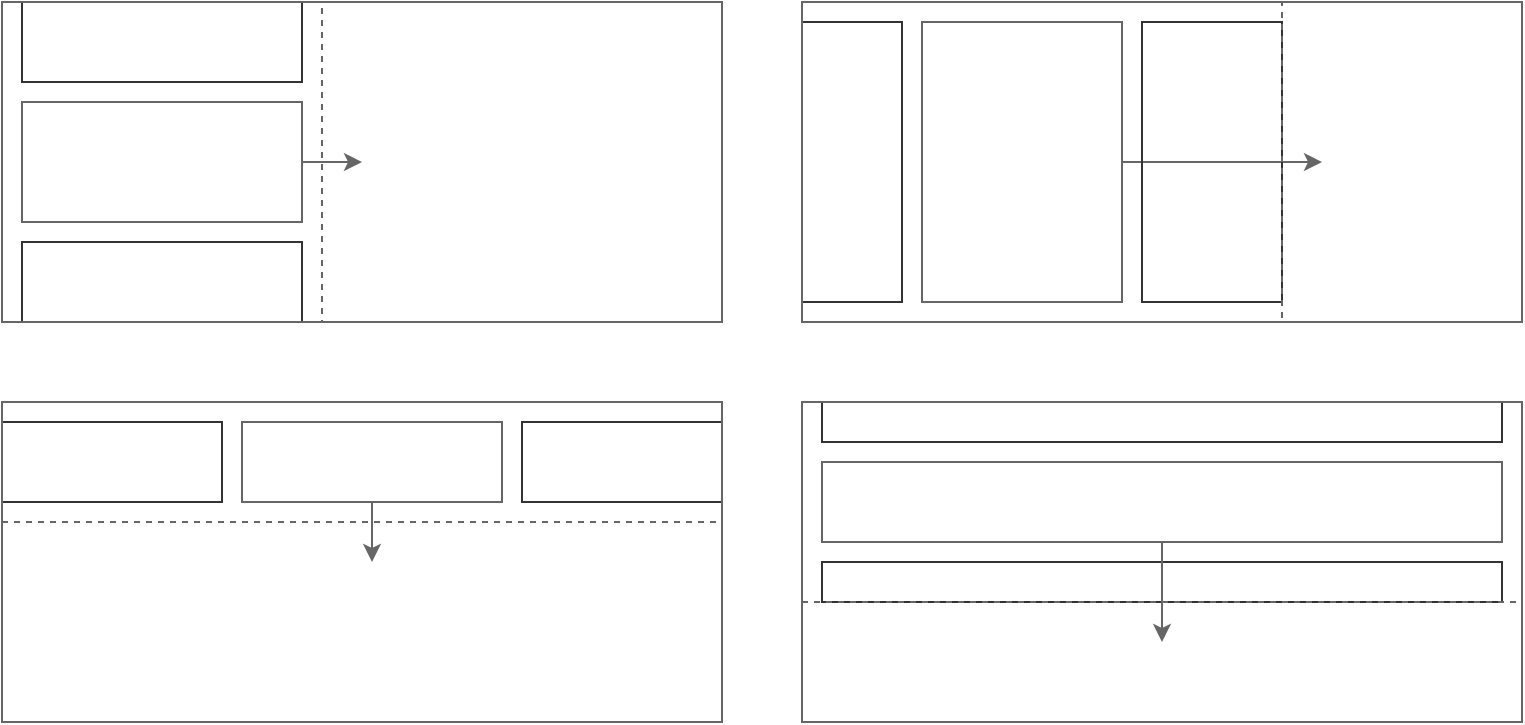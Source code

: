 <mxfile version="24.7.5">
  <diagram name="Page-1" id="Hzlsd_Lw4jd75wHJETEL">
    <mxGraphModel dx="1114" dy="999" grid="1" gridSize="10" guides="1" tooltips="1" connect="1" arrows="1" fold="1" page="1" pageScale="1" pageWidth="850" pageHeight="1100" math="0" shadow="0">
      <root>
        <mxCell id="0" />
        <mxCell id="1" parent="0" />
        <mxCell id="g1yaYsR-RHXT8jzuskom-3" value="" style="rounded=0;whiteSpace=wrap;html=1;fontSize=24;align=left;fillColor=none;strokeColor=#666666;dashed=1;" parent="1" vertex="1">
          <mxGeometry x="200" y="80" width="200" height="160" as="geometry" />
        </mxCell>
        <mxCell id="g1yaYsR-RHXT8jzuskom-4" value="" style="rounded=0;whiteSpace=wrap;html=1;fontSize=12;align=center;fillColor=none;strokeColor=#333333;" parent="1" vertex="1">
          <mxGeometry x="50" y="80" width="140" height="40" as="geometry" />
        </mxCell>
        <mxCell id="g1yaYsR-RHXT8jzuskom-5" value="" style="rounded=0;whiteSpace=wrap;html=1;fontSize=12;align=center;fillColor=none;strokeColor=#666666;" parent="1" vertex="1">
          <mxGeometry x="50" y="130" width="140" height="60" as="geometry" />
        </mxCell>
        <mxCell id="g1yaYsR-RHXT8jzuskom-6" value="" style="rounded=0;whiteSpace=wrap;html=1;fontSize=12;align=center;fillColor=none;strokeColor=#333333;" parent="1" vertex="1">
          <mxGeometry x="50" y="200" width="140" height="40" as="geometry" />
        </mxCell>
        <mxCell id="g1yaYsR-RHXT8jzuskom-8" value="&lt;span style=&quot;font-size: 12px;&quot;&gt;&amp;nbsp;&lt;/span&gt;" style="rounded=0;whiteSpace=wrap;html=1;fontSize=24;align=center;fillColor=none;strokeColor=none;verticalAlign=middle;spacingBottom=8;" parent="1" vertex="1">
          <mxGeometry x="220" y="140" width="180" height="40" as="geometry" />
        </mxCell>
        <mxCell id="g1yaYsR-RHXT8jzuskom-12" value="" style="endArrow=classic;html=1;rounded=0;exitX=1;exitY=0.5;exitDx=0;exitDy=0;strokeColor=#666666;" parent="1" source="g1yaYsR-RHXT8jzuskom-5" target="g1yaYsR-RHXT8jzuskom-8" edge="1">
          <mxGeometry width="50" height="50" relative="1" as="geometry">
            <mxPoint x="70" y="490" as="sourcePoint" />
            <mxPoint x="120" y="440" as="targetPoint" />
          </mxGeometry>
        </mxCell>
        <mxCell id="g1yaYsR-RHXT8jzuskom-14" value="" style="rounded=0;whiteSpace=wrap;html=1;fontSize=24;align=left;fillColor=none;strokeColor=#666666;dashed=1;" parent="1" vertex="1">
          <mxGeometry x="40" y="340" width="360" height="100" as="geometry" />
        </mxCell>
        <mxCell id="g1yaYsR-RHXT8jzuskom-15" value="" style="rounded=0;whiteSpace=wrap;html=1;fontSize=12;align=center;fillColor=none;strokeColor=#333333;" parent="1" vertex="1">
          <mxGeometry x="40" y="290" width="110" height="40" as="geometry" />
        </mxCell>
        <mxCell id="g1yaYsR-RHXT8jzuskom-16" value="" style="rounded=0;whiteSpace=wrap;html=1;fontSize=12;align=center;fillColor=none;strokeColor=#666666;" parent="1" vertex="1">
          <mxGeometry x="160" y="290" width="130" height="40" as="geometry" />
        </mxCell>
        <mxCell id="g1yaYsR-RHXT8jzuskom-21" value="" style="endArrow=classic;html=1;rounded=0;exitX=0.5;exitY=1;exitDx=0;exitDy=0;strokeColor=#666666;" parent="1" source="g1yaYsR-RHXT8jzuskom-16" target="g1yaYsR-RHXT8jzuskom-63" edge="1">
          <mxGeometry width="50" height="50" relative="1" as="geometry">
            <mxPoint x="70" y="690" as="sourcePoint" />
            <mxPoint x="310" y="260" as="targetPoint" />
          </mxGeometry>
        </mxCell>
        <mxCell id="g1yaYsR-RHXT8jzuskom-27" value="" style="rounded=0;whiteSpace=wrap;html=1;fontSize=12;align=center;fillColor=none;strokeColor=#333333;" parent="1" vertex="1">
          <mxGeometry x="440" y="90" width="50" height="140" as="geometry" />
        </mxCell>
        <mxCell id="g1yaYsR-RHXT8jzuskom-28" value="" style="rounded=0;whiteSpace=wrap;html=1;fontSize=12;align=center;fillColor=none;strokeColor=#666666;" parent="1" vertex="1">
          <mxGeometry x="500" y="90" width="100" height="140" as="geometry" />
        </mxCell>
        <mxCell id="g1yaYsR-RHXT8jzuskom-31" value="" style="endArrow=classic;html=1;rounded=0;exitX=1;exitY=0.5;exitDx=0;exitDy=0;strokeColor=#666666;" parent="1" source="g1yaYsR-RHXT8jzuskom-28" target="g1yaYsR-RHXT8jzuskom-65" edge="1">
          <mxGeometry width="50" height="50" relative="1" as="geometry">
            <mxPoint x="470" y="490" as="sourcePoint" />
            <mxPoint x="625" y="260" as="targetPoint" />
          </mxGeometry>
        </mxCell>
        <mxCell id="g1yaYsR-RHXT8jzuskom-62" value="" style="rounded=0;whiteSpace=wrap;html=1;fontSize=12;align=center;fillColor=none;strokeColor=#333333;" parent="1" vertex="1">
          <mxGeometry x="300" y="290" width="100" height="40" as="geometry" />
        </mxCell>
        <mxCell id="g1yaYsR-RHXT8jzuskom-63" value="&lt;span style=&quot;font-size: 12px;&quot;&gt;&amp;nbsp;&lt;/span&gt;" style="rounded=0;whiteSpace=wrap;html=1;fontSize=24;align=center;fillColor=none;strokeColor=none;verticalAlign=middle;spacingBottom=8;" parent="1" vertex="1">
          <mxGeometry x="130" y="360" width="190" height="40" as="geometry" />
        </mxCell>
        <mxCell id="g1yaYsR-RHXT8jzuskom-65" value="&lt;span style=&quot;font-size: 12px;&quot;&gt;&amp;nbsp;&lt;/span&gt;" style="rounded=0;whiteSpace=wrap;html=1;fontSize=24;align=center;fillColor=none;strokeColor=none;verticalAlign=middle;spacingBottom=8;" parent="1" vertex="1">
          <mxGeometry x="700" y="140" width="90" height="40" as="geometry" />
        </mxCell>
        <mxCell id="g1yaYsR-RHXT8jzuskom-69" value="" style="rounded=0;whiteSpace=wrap;html=1;fontSize=12;align=center;fillColor=none;strokeColor=#333333;" parent="1" vertex="1">
          <mxGeometry x="450" y="280" width="340" height="20" as="geometry" />
        </mxCell>
        <mxCell id="g1yaYsR-RHXT8jzuskom-70" value="" style="rounded=0;whiteSpace=wrap;html=1;fontSize=12;align=center;fillColor=none;strokeColor=#666666;" parent="1" vertex="1">
          <mxGeometry x="450" y="310" width="340" height="40" as="geometry" />
        </mxCell>
        <mxCell id="g1yaYsR-RHXT8jzuskom-73" value="&lt;span style=&quot;font-size: 12px;&quot;&gt;&amp;nbsp;&lt;/span&gt;" style="rounded=0;whiteSpace=wrap;html=1;fontSize=24;align=center;fillColor=none;strokeColor=none;verticalAlign=middle;spacingBottom=8;" parent="1" vertex="1">
          <mxGeometry x="525" y="400" width="190" height="40" as="geometry" />
        </mxCell>
        <mxCell id="g1yaYsR-RHXT8jzuskom-78" value="" style="rounded=0;whiteSpace=wrap;html=1;fontSize=12;align=center;fillColor=none;strokeColor=#333333;" parent="1" vertex="1">
          <mxGeometry x="610" y="90" width="70" height="140" as="geometry" />
        </mxCell>
        <mxCell id="g1yaYsR-RHXT8jzuskom-26" value="" style="rounded=0;whiteSpace=wrap;html=1;fontSize=24;align=left;fillColor=none;strokeColor=#666666;dashed=1;" parent="1" vertex="1">
          <mxGeometry x="680" y="80" width="120" height="160" as="geometry" />
        </mxCell>
        <mxCell id="g1yaYsR-RHXT8jzuskom-25" value="" style="rounded=0;whiteSpace=wrap;html=1;fontSize=24;align=left;fillColor=none;strokeColor=#666666;" parent="1" vertex="1">
          <mxGeometry x="440" y="80" width="360" height="160" as="geometry" />
        </mxCell>
        <mxCell id="g1yaYsR-RHXT8jzuskom-79" value="" style="rounded=0;whiteSpace=wrap;html=1;fontSize=12;align=center;fillColor=none;strokeColor=#333333;" parent="1" vertex="1">
          <mxGeometry x="450" y="360" width="340" height="20" as="geometry" />
        </mxCell>
        <mxCell id="g1yaYsR-RHXT8jzuskom-68" value="" style="rounded=0;whiteSpace=wrap;html=1;fontSize=24;align=left;fillColor=none;strokeColor=#666666;" parent="1" vertex="1">
          <mxGeometry x="440" y="280" width="360" height="160" as="geometry" />
        </mxCell>
        <mxCell id="g1yaYsR-RHXT8jzuskom-67" value="" style="rounded=0;whiteSpace=wrap;html=1;fontSize=24;align=left;fillColor=none;strokeColor=#666666;dashed=1;" parent="1" vertex="1">
          <mxGeometry x="440" y="380" width="360" height="60" as="geometry" />
        </mxCell>
        <mxCell id="g1yaYsR-RHXT8jzuskom-13" value="" style="rounded=0;whiteSpace=wrap;html=1;fontSize=24;align=left;fillColor=none;strokeColor=#666666;" parent="1" vertex="1">
          <mxGeometry x="40" y="280" width="360" height="160" as="geometry" />
        </mxCell>
        <mxCell id="g1yaYsR-RHXT8jzuskom-60" value="" style="rounded=0;whiteSpace=wrap;html=1;fontSize=24;align=left;fillColor=none;strokeColor=#666666;" parent="1" vertex="1">
          <mxGeometry x="40" y="80" width="360" height="160" as="geometry" />
        </mxCell>
        <mxCell id="g1yaYsR-RHXT8jzuskom-71" value="" style="endArrow=classic;html=1;rounded=0;exitX=0.5;exitY=1;exitDx=0;exitDy=0;strokeColor=#666666;" parent="1" source="g1yaYsR-RHXT8jzuskom-70" target="g1yaYsR-RHXT8jzuskom-73" edge="1">
          <mxGeometry width="50" height="50" relative="1" as="geometry">
            <mxPoint x="470" y="690" as="sourcePoint" />
            <mxPoint x="710" y="260" as="targetPoint" />
          </mxGeometry>
        </mxCell>
      </root>
    </mxGraphModel>
  </diagram>
</mxfile>
